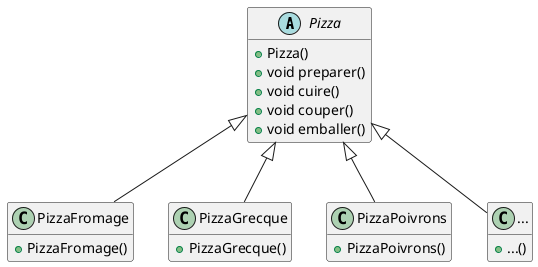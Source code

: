@startuml

'-----------------------------------
' UML concepts illustrated
' JMB 2014
'-----------------------------------

'hide circle
hide empty members
hide empty methods

abstract class Pizza {
    + Pizza()
    + void preparer()
    + void cuire()
    + void couper()
    + void emballer()
}

class PizzaFromage extends Pizza {
    + PizzaFromage()
}
class PizzaGrecque extends Pizza {
    + PizzaGrecque()
}
class PizzaPoivrons extends Pizza {
    + PizzaPoivrons()
}

class PizzaFromageStyleCorse as "..." {
    + ...()
}

Pizza <|-- PizzaFromageStyleCorse

@enduml
